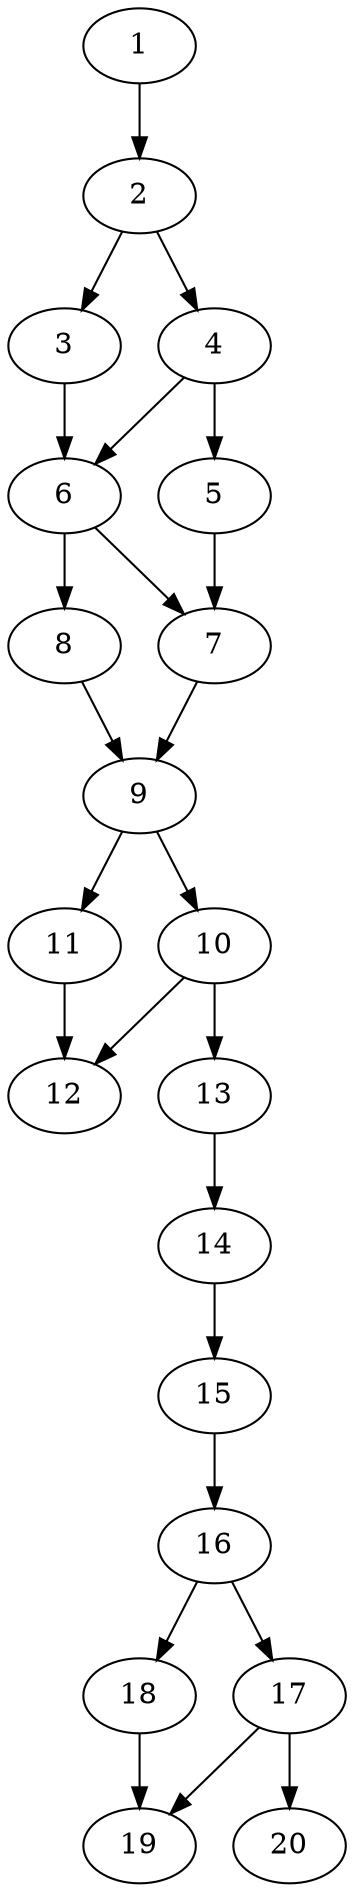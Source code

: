 // DAG automatically generated by daggen at Thu Oct  3 13:58:43 2019
// ./daggen --dot -n 20 --ccr 0.4 --fat 0.3 --regular 0.9 --density 0.7 --mindata 5242880 --maxdata 52428800 
digraph G {
  1 [size="74288640", alpha="0.09", expect_size="29715456"] 
  1 -> 2 [size ="29715456"]
  2 [size="69237760", alpha="0.14", expect_size="27695104"] 
  2 -> 3 [size ="27695104"]
  2 -> 4 [size ="27695104"]
  3 [size="72309760", alpha="0.11", expect_size="28923904"] 
  3 -> 6 [size ="28923904"]
  4 [size="84556800", alpha="0.00", expect_size="33822720"] 
  4 -> 5 [size ="33822720"]
  4 -> 6 [size ="33822720"]
  5 [size="70891520", alpha="0.14", expect_size="28356608"] 
  5 -> 7 [size ="28356608"]
  6 [size="113354240", alpha="0.16", expect_size="45341696"] 
  6 -> 7 [size ="45341696"]
  6 -> 8 [size ="45341696"]
  7 [size="25902080", alpha="0.15", expect_size="10360832"] 
  7 -> 9 [size ="10360832"]
  8 [size="117383680", alpha="0.02", expect_size="46953472"] 
  8 -> 9 [size ="46953472"]
  9 [size="65231360", alpha="0.08", expect_size="26092544"] 
  9 -> 10 [size ="26092544"]
  9 -> 11 [size ="26092544"]
  10 [size="115714560", alpha="0.01", expect_size="46285824"] 
  10 -> 12 [size ="46285824"]
  10 -> 13 [size ="46285824"]
  11 [size="68951040", alpha="0.14", expect_size="27580416"] 
  11 -> 12 [size ="27580416"]
  12 [size="123028480", alpha="0.01", expect_size="49211392"] 
  13 [size="85135360", alpha="0.06", expect_size="34054144"] 
  13 -> 14 [size ="34054144"]
  14 [size="33454080", alpha="0.12", expect_size="13381632"] 
  14 -> 15 [size ="13381632"]
  15 [size="33676800", alpha="0.12", expect_size="13470720"] 
  15 -> 16 [size ="13470720"]
  16 [size="117918720", alpha="0.12", expect_size="47167488"] 
  16 -> 17 [size ="47167488"]
  16 -> 18 [size ="47167488"]
  17 [size="94174720", alpha="0.11", expect_size="37669888"] 
  17 -> 19 [size ="37669888"]
  17 -> 20 [size ="37669888"]
  18 [size="61975040", alpha="0.04", expect_size="24790016"] 
  18 -> 19 [size ="24790016"]
  19 [size="75138560", alpha="0.07", expect_size="30055424"] 
  20 [size="124600320", alpha="0.00", expect_size="49840128"] 
}
